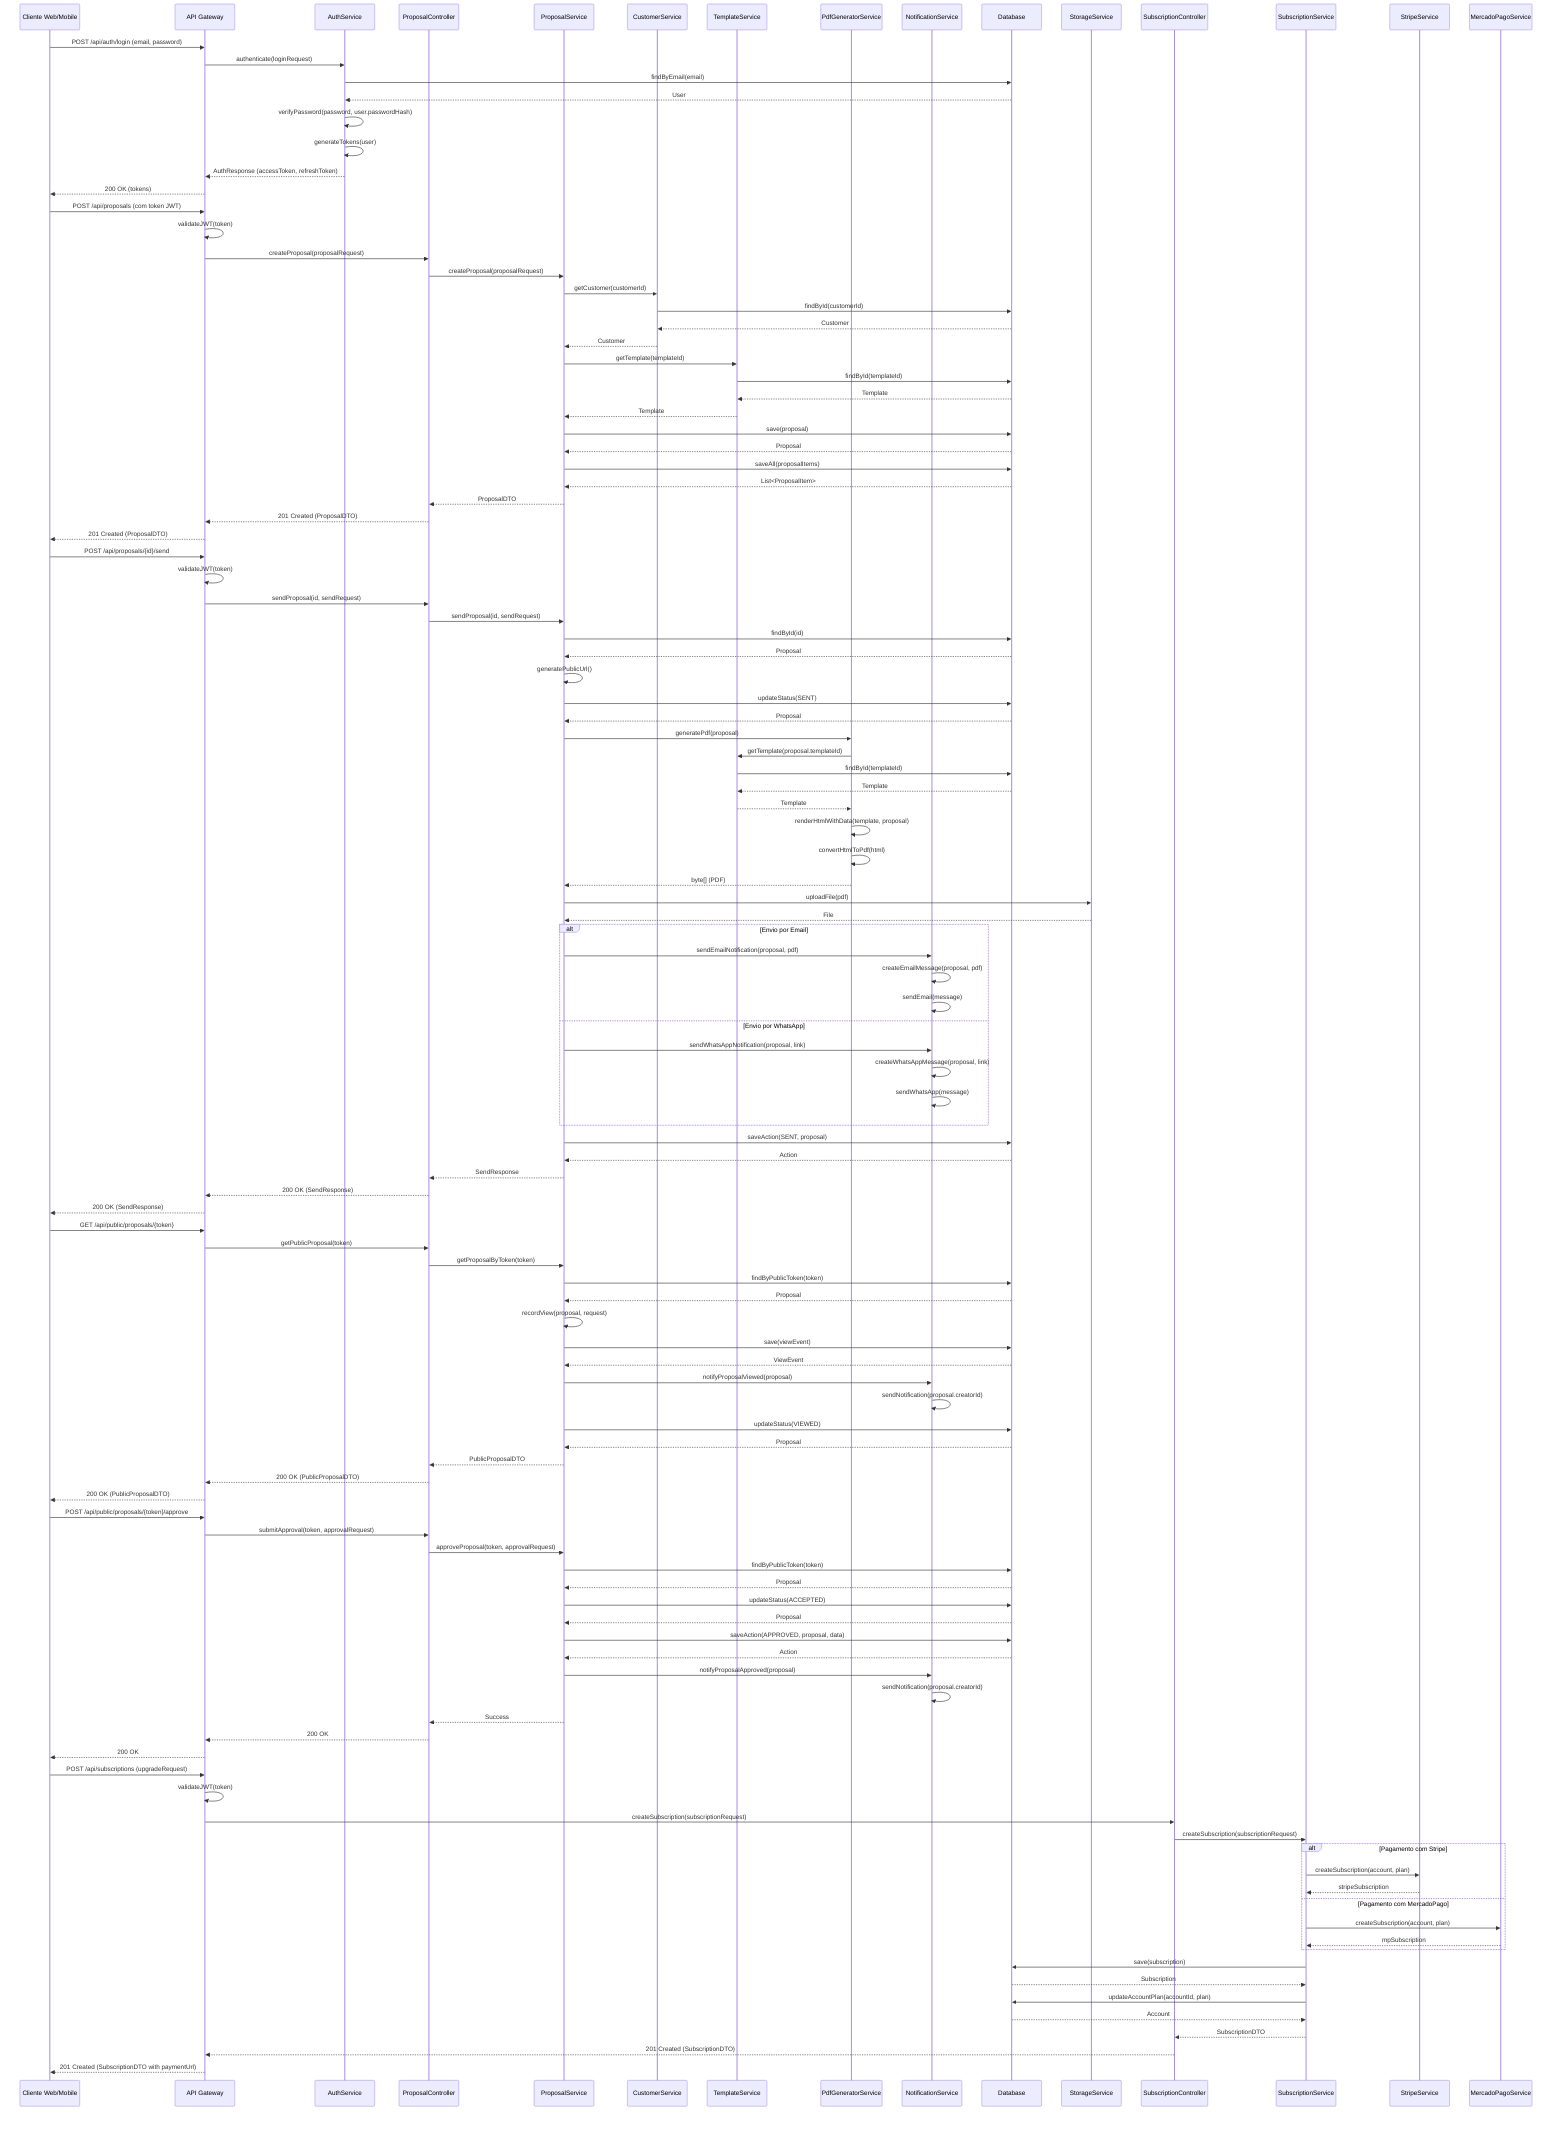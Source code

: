 sequenceDiagram
    participant Client as Cliente Web/Mobile
    participant API as API Gateway
    participant Auth as AuthService
    participant PropCtrl as ProposalController
    participant PropSvc as ProposalService
    participant CustSvc as CustomerService
    participant TempSvc as TemplateService
    participant PDF as PdfGeneratorService
    participant Notify as NotificationService
    participant DB as Database
    participant Storage as StorageService
    
    %% Fluxo de Autenticação
    Client->>API: POST /api/auth/login (email, password)
    API->>Auth: authenticate(loginRequest)
    Auth->>DB: findByEmail(email)
    DB-->>Auth: User
    Auth->>Auth: verifyPassword(password, user.passwordHash)
    Auth->>Auth: generateTokens(user)
    Auth-->>API: AuthResponse (accessToken, refreshToken)
    API-->>Client: 200 OK (tokens)
    
    %% Fluxo de Criação de Proposta
    Client->>API: POST /api/proposals (com token JWT)
    API->>API: validateJWT(token)
    API->>PropCtrl: createProposal(proposalRequest)
    PropCtrl->>PropSvc: createProposal(proposalRequest)
    PropSvc->>CustSvc: getCustomer(customerId)
    CustSvc->>DB: findById(customerId)
    DB-->>CustSvc: Customer
    CustSvc-->>PropSvc: Customer
    PropSvc->>TempSvc: getTemplate(templateId)
    TempSvc->>DB: findById(templateId)
    DB-->>TempSvc: Template
    TempSvc-->>PropSvc: Template
    PropSvc->>DB: save(proposal)
    DB-->>PropSvc: Proposal
    PropSvc->>DB: saveAll(proposalItems)
    DB-->>PropSvc: List<ProposalItem>
    PropSvc-->>PropCtrl: ProposalDTO
    PropCtrl-->>API: 201 Created (ProposalDTO)
    API-->>Client: 201 Created (ProposalDTO)
    
    %% Fluxo de Envio de Proposta
    Client->>API: POST /api/proposals/{id}/send
    API->>API: validateJWT(token)
    API->>PropCtrl: sendProposal(id, sendRequest)
    PropCtrl->>PropSvc: sendProposal(id, sendRequest)
    PropSvc->>DB: findById(id)
    DB-->>PropSvc: Proposal
    PropSvc->>PropSvc: generatePublicUrl()
    PropSvc->>DB: updateStatus(SENT)
    DB-->>PropSvc: Proposal
    PropSvc->>PDF: generatePdf(proposal)
    PDF->>TempSvc: getTemplate(proposal.templateId)
    TempSvc->>DB: findById(templateId)
    DB-->>TempSvc: Template
    TempSvc-->>PDF: Template
    PDF->>PDF: renderHtmlWithData(template, proposal)
    PDF->>PDF: convertHtmlToPdf(html)
    PDF-->>PropSvc: byte[] (PDF)
    PropSvc->>Storage: uploadFile(pdf)
    Storage-->>PropSvc: File
    alt Envio por Email
        PropSvc->>Notify: sendEmailNotification(proposal, pdf)
        Notify->>Notify: createEmailMessage(proposal, pdf)
        Notify->>Notify: sendEmail(message)
    else Envio por WhatsApp
        PropSvc->>Notify: sendWhatsAppNotification(proposal, link)
        Notify->>Notify: createWhatsAppMessage(proposal, link)
        Notify->>Notify: sendWhatsApp(message)
    end
    PropSvc->>DB: saveAction(SENT, proposal)
    DB-->>PropSvc: Action
    PropSvc-->>PropCtrl: SendResponse
    PropCtrl-->>API: 200 OK (SendResponse)
    API-->>Client: 200 OK (SendResponse)
    
    %% Fluxo de Visualização da Proposta (Cliente Final)
    Client->>API: GET /api/public/proposals/{token}
    API->>PropCtrl: getPublicProposal(token)
    PropCtrl->>PropSvc: getProposalByToken(token)
    PropSvc->>DB: findByPublicToken(token)
    DB-->>PropSvc: Proposal
    PropSvc->>PropSvc: recordView(proposal, request)
    PropSvc->>DB: save(viewEvent)
    DB-->>PropSvc: ViewEvent
    PropSvc->>Notify: notifyProposalViewed(proposal)
    Notify->>Notify: sendNotification(proposal.creatorId)
    PropSvc->>DB: updateStatus(VIEWED)
    DB-->>PropSvc: Proposal
    PropSvc-->>PropCtrl: PublicProposalDTO
    PropCtrl-->>API: 200 OK (PublicProposalDTO)
    API-->>Client: 200 OK (PublicProposalDTO)
    
    %% Fluxo de Aprovação de Proposta
    Client->>API: POST /api/public/proposals/{token}/approve
    API->>PropCtrl: submitApproval(token, approvalRequest)
    PropCtrl->>PropSvc: approveProposal(token, approvalRequest)
    PropSvc->>DB: findByPublicToken(token)
    DB-->>PropSvc: Proposal
    PropSvc->>DB: updateStatus(ACCEPTED)
    DB-->>PropSvc: Proposal
    PropSvc->>DB: saveAction(APPROVED, proposal, data)
    DB-->>PropSvc: Action
    PropSvc->>Notify: notifyProposalApproved(proposal)
    Notify->>Notify: sendNotification(proposal.creatorId)
    PropSvc-->>PropCtrl: Success
    PropCtrl-->>API: 200 OK
    API-->>Client: 200 OK
    
    %% Fluxo de Gestão de Assinatura
    Client->>API: POST /api/subscriptions (upgradeRequest)
    API->>API: validateJWT(token)
    API->>SubscriptionController: createSubscription(subscriptionRequest)
    SubscriptionController->>SubscriptionService: createSubscription(subscriptionRequest)
    alt Pagamento com Stripe
        SubscriptionService->>StripeService: createSubscription(account, plan)
        StripeService-->>SubscriptionService: stripeSubscription
    else Pagamento com MercadoPago
        SubscriptionService->>MercadoPagoService: createSubscription(account, plan)
        MercadoPagoService-->>SubscriptionService: mpSubscription
    end
    SubscriptionService->>DB: save(subscription)
    DB-->>SubscriptionService: Subscription
    SubscriptionService->>DB: updateAccountPlan(accountId, plan)
    DB-->>SubscriptionService: Account
    SubscriptionService-->>SubscriptionController: SubscriptionDTO
    SubscriptionController-->>API: 201 Created (SubscriptionDTO)
    API-->>Client: 201 Created (SubscriptionDTO with paymentUrl)